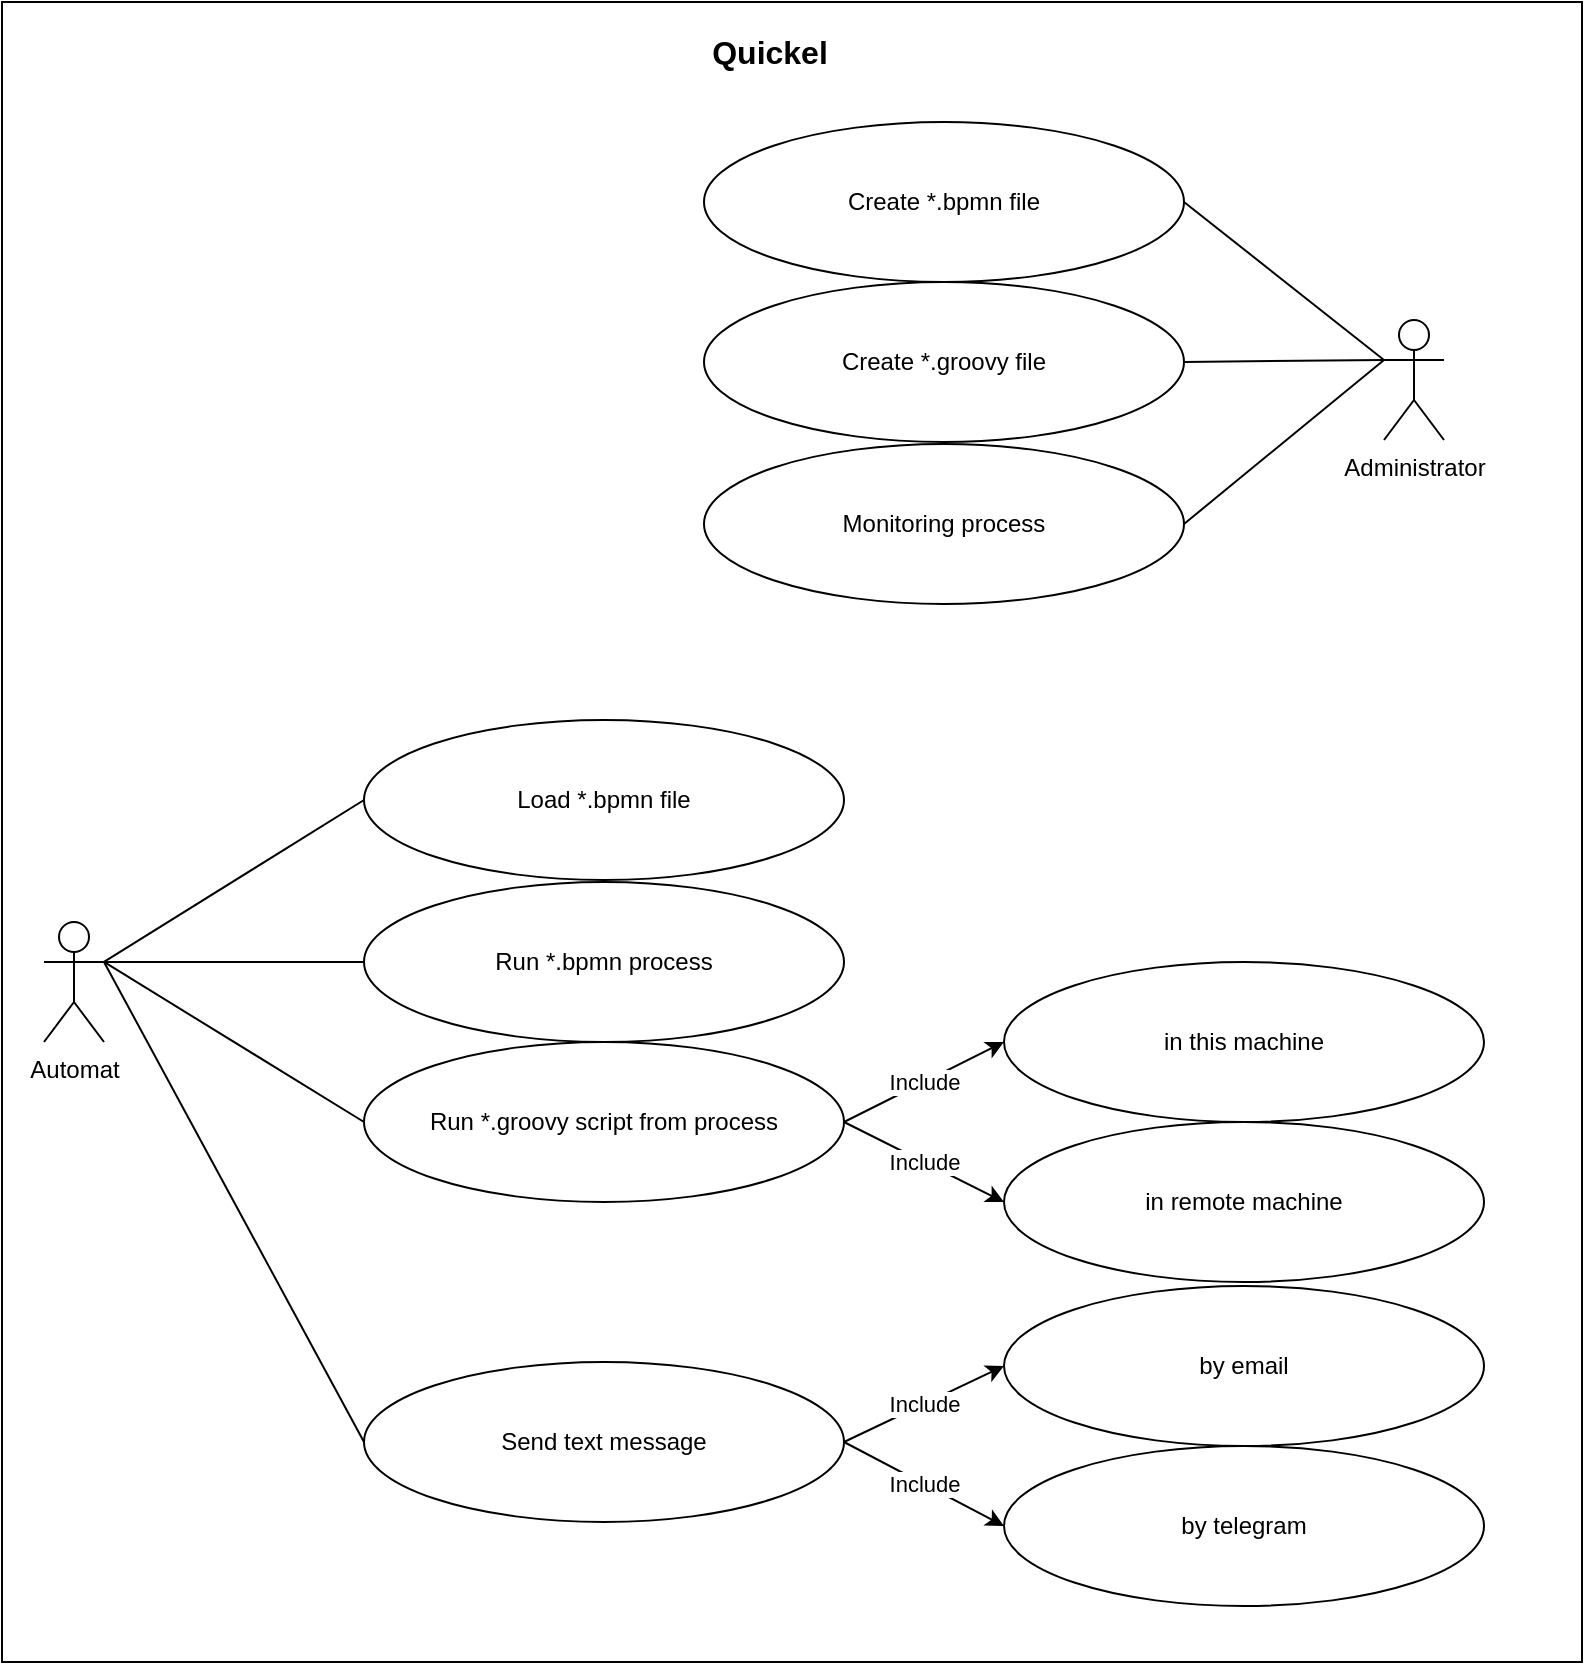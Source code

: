 <mxfile version="14.6.9" type="github">
  <diagram id="Ng2BqvU0paFUUojmLcuE" name="Page-1">
    <mxGraphModel dx="832" dy="1914" grid="1" gridSize="10" guides="1" tooltips="1" connect="1" arrows="1" fold="1" page="1" pageScale="1" pageWidth="827" pageHeight="1169" math="0" shadow="0">
      <root>
        <mxCell id="0" />
        <mxCell id="1" parent="0" />
        <mxCell id="fiTG0JwAD-tm_gVDzVSc-3" value="" style="rounded=0;whiteSpace=wrap;html=1;" vertex="1" parent="1">
          <mxGeometry x="19" y="-120" width="790" height="830" as="geometry" />
        </mxCell>
        <mxCell id="sRjlCFk46RuaAmub3R1Q-1" value="Automat" style="shape=umlActor;verticalLabelPosition=bottom;verticalAlign=top;html=1;outlineConnect=0;" parent="1" vertex="1">
          <mxGeometry x="40" y="340" width="30" height="60" as="geometry" />
        </mxCell>
        <mxCell id="sRjlCFk46RuaAmub3R1Q-2" value="Load *.bpmn file" style="ellipse;whiteSpace=wrap;html=1;" parent="1" vertex="1">
          <mxGeometry x="200" y="239" width="240" height="80" as="geometry" />
        </mxCell>
        <mxCell id="sRjlCFk46RuaAmub3R1Q-3" value="" style="endArrow=none;html=1;entryX=0;entryY=0.5;entryDx=0;entryDy=0;exitX=1;exitY=0.333;exitDx=0;exitDy=0;exitPerimeter=0;" parent="1" source="sRjlCFk46RuaAmub3R1Q-1" target="sRjlCFk46RuaAmub3R1Q-2" edge="1">
          <mxGeometry width="50" height="50" relative="1" as="geometry">
            <mxPoint x="390" y="410" as="sourcePoint" />
            <mxPoint x="440" y="360" as="targetPoint" />
          </mxGeometry>
        </mxCell>
        <mxCell id="sRjlCFk46RuaAmub3R1Q-5" value="Run *.bpmn process" style="ellipse;whiteSpace=wrap;html=1;" parent="1" vertex="1">
          <mxGeometry x="200" y="320" width="240" height="80" as="geometry" />
        </mxCell>
        <mxCell id="sRjlCFk46RuaAmub3R1Q-6" value="" style="endArrow=none;html=1;entryX=0;entryY=0.5;entryDx=0;entryDy=0;exitX=1;exitY=0.333;exitDx=0;exitDy=0;exitPerimeter=0;" parent="1" source="sRjlCFk46RuaAmub3R1Q-1" target="sRjlCFk46RuaAmub3R1Q-5" edge="1">
          <mxGeometry width="50" height="50" relative="1" as="geometry">
            <mxPoint x="70" y="360" as="sourcePoint" />
            <mxPoint x="200" y="430" as="targetPoint" />
          </mxGeometry>
        </mxCell>
        <mxCell id="sRjlCFk46RuaAmub3R1Q-7" value="Run *.groovy script from process" style="ellipse;whiteSpace=wrap;html=1;" parent="1" vertex="1">
          <mxGeometry x="200" y="400" width="240" height="80" as="geometry" />
        </mxCell>
        <mxCell id="sRjlCFk46RuaAmub3R1Q-8" value="" style="endArrow=none;html=1;entryX=0;entryY=0.5;entryDx=0;entryDy=0;exitX=1;exitY=0.333;exitDx=0;exitDy=0;exitPerimeter=0;" parent="1" source="sRjlCFk46RuaAmub3R1Q-1" target="sRjlCFk46RuaAmub3R1Q-7" edge="1">
          <mxGeometry width="50" height="50" relative="1" as="geometry">
            <mxPoint x="120" y="330" as="sourcePoint" />
            <mxPoint x="210" y="370" as="targetPoint" />
          </mxGeometry>
        </mxCell>
        <mxCell id="sRjlCFk46RuaAmub3R1Q-10" value="" style="endArrow=classic;html=1;exitX=1;exitY=0.5;exitDx=0;exitDy=0;entryX=0;entryY=0.5;entryDx=0;entryDy=0;" parent="1" source="sRjlCFk46RuaAmub3R1Q-7" target="sRjlCFk46RuaAmub3R1Q-12" edge="1">
          <mxGeometry relative="1" as="geometry">
            <mxPoint x="460" y="460" as="sourcePoint" />
            <mxPoint x="560" y="460" as="targetPoint" />
          </mxGeometry>
        </mxCell>
        <mxCell id="sRjlCFk46RuaAmub3R1Q-11" value="Include" style="edgeLabel;resizable=0;html=1;align=center;verticalAlign=middle;" parent="sRjlCFk46RuaAmub3R1Q-10" connectable="0" vertex="1">
          <mxGeometry relative="1" as="geometry" />
        </mxCell>
        <mxCell id="sRjlCFk46RuaAmub3R1Q-12" value="in this machine" style="ellipse;whiteSpace=wrap;html=1;" parent="1" vertex="1">
          <mxGeometry x="520" y="360" width="240" height="80" as="geometry" />
        </mxCell>
        <mxCell id="sRjlCFk46RuaAmub3R1Q-13" value="in remote machine" style="ellipse;whiteSpace=wrap;html=1;" parent="1" vertex="1">
          <mxGeometry x="520" y="440" width="240" height="80" as="geometry" />
        </mxCell>
        <mxCell id="sRjlCFk46RuaAmub3R1Q-17" value="" style="endArrow=classic;html=1;exitX=1;exitY=0.5;exitDx=0;exitDy=0;entryX=0;entryY=0.5;entryDx=0;entryDy=0;" parent="1" source="sRjlCFk46RuaAmub3R1Q-7" target="sRjlCFk46RuaAmub3R1Q-13" edge="1">
          <mxGeometry relative="1" as="geometry">
            <mxPoint x="440" y="610" as="sourcePoint" />
            <mxPoint x="520" y="570" as="targetPoint" />
          </mxGeometry>
        </mxCell>
        <mxCell id="sRjlCFk46RuaAmub3R1Q-18" value="Include" style="edgeLabel;resizable=0;html=1;align=center;verticalAlign=middle;" parent="sRjlCFk46RuaAmub3R1Q-17" connectable="0" vertex="1">
          <mxGeometry relative="1" as="geometry" />
        </mxCell>
        <mxCell id="sRjlCFk46RuaAmub3R1Q-20" value="Send text message" style="ellipse;whiteSpace=wrap;html=1;" parent="1" vertex="1">
          <mxGeometry x="200" y="560" width="240" height="80" as="geometry" />
        </mxCell>
        <mxCell id="sRjlCFk46RuaAmub3R1Q-21" value="" style="endArrow=none;html=1;entryX=0;entryY=0.5;entryDx=0;entryDy=0;exitX=1;exitY=0.333;exitDx=0;exitDy=0;exitPerimeter=0;" parent="1" source="sRjlCFk46RuaAmub3R1Q-1" target="sRjlCFk46RuaAmub3R1Q-20" edge="1">
          <mxGeometry width="50" height="50" relative="1" as="geometry">
            <mxPoint x="80" y="360" as="sourcePoint" />
            <mxPoint x="210" y="490" as="targetPoint" />
          </mxGeometry>
        </mxCell>
        <mxCell id="sRjlCFk46RuaAmub3R1Q-22" value="by email" style="ellipse;whiteSpace=wrap;html=1;" parent="1" vertex="1">
          <mxGeometry x="520" y="522" width="240" height="80" as="geometry" />
        </mxCell>
        <mxCell id="sRjlCFk46RuaAmub3R1Q-23" value="" style="endArrow=classic;html=1;exitX=1;exitY=0.5;exitDx=0;exitDy=0;entryX=0;entryY=0.5;entryDx=0;entryDy=0;" parent="1" source="sRjlCFk46RuaAmub3R1Q-20" target="sRjlCFk46RuaAmub3R1Q-22" edge="1">
          <mxGeometry relative="1" as="geometry">
            <mxPoint x="450" y="490" as="sourcePoint" />
            <mxPoint x="530" y="530" as="targetPoint" />
          </mxGeometry>
        </mxCell>
        <mxCell id="sRjlCFk46RuaAmub3R1Q-24" value="Include" style="edgeLabel;resizable=0;html=1;align=center;verticalAlign=middle;" parent="sRjlCFk46RuaAmub3R1Q-23" connectable="0" vertex="1">
          <mxGeometry relative="1" as="geometry" />
        </mxCell>
        <mxCell id="sRjlCFk46RuaAmub3R1Q-25" value="" style="endArrow=classic;html=1;exitX=1;exitY=0.5;exitDx=0;exitDy=0;entryX=0;entryY=0.5;entryDx=0;entryDy=0;" parent="1" source="sRjlCFk46RuaAmub3R1Q-20" target="sRjlCFk46RuaAmub3R1Q-27" edge="1">
          <mxGeometry relative="1" as="geometry">
            <mxPoint x="460" y="500" as="sourcePoint" />
            <mxPoint x="540" y="540" as="targetPoint" />
          </mxGeometry>
        </mxCell>
        <mxCell id="sRjlCFk46RuaAmub3R1Q-26" value="Include" style="edgeLabel;resizable=0;html=1;align=center;verticalAlign=middle;" parent="sRjlCFk46RuaAmub3R1Q-25" connectable="0" vertex="1">
          <mxGeometry relative="1" as="geometry" />
        </mxCell>
        <mxCell id="sRjlCFk46RuaAmub3R1Q-27" value="by telegram" style="ellipse;whiteSpace=wrap;html=1;" parent="1" vertex="1">
          <mxGeometry x="520" y="602" width="240" height="80" as="geometry" />
        </mxCell>
        <mxCell id="fiTG0JwAD-tm_gVDzVSc-4" value="&lt;font size=&quot;1&quot;&gt;&lt;b style=&quot;font-size: 16px&quot;&gt;Quickel&lt;/b&gt;&lt;/font&gt;" style="text;html=1;strokeColor=none;fillColor=none;align=center;verticalAlign=middle;whiteSpace=wrap;rounded=0;" vertex="1" parent="1">
          <mxGeometry x="383" y="-105" width="40" height="20" as="geometry" />
        </mxCell>
        <mxCell id="fiTG0JwAD-tm_gVDzVSc-5" value="Administrator" style="shape=umlActor;verticalLabelPosition=bottom;verticalAlign=top;html=1;outlineConnect=0;" vertex="1" parent="1">
          <mxGeometry x="710" y="39" width="30" height="60" as="geometry" />
        </mxCell>
        <mxCell id="fiTG0JwAD-tm_gVDzVSc-6" value="Create *.bpmn file" style="ellipse;whiteSpace=wrap;html=1;" vertex="1" parent="1">
          <mxGeometry x="370" y="-60" width="240" height="80" as="geometry" />
        </mxCell>
        <mxCell id="fiTG0JwAD-tm_gVDzVSc-7" value="" style="endArrow=none;html=1;exitX=0;exitY=0.333;exitDx=0;exitDy=0;exitPerimeter=0;entryX=1;entryY=0.5;entryDx=0;entryDy=0;" edge="1" parent="1" source="fiTG0JwAD-tm_gVDzVSc-5" target="fiTG0JwAD-tm_gVDzVSc-6">
          <mxGeometry width="50" height="50" relative="1" as="geometry">
            <mxPoint x="390" y="350" as="sourcePoint" />
            <mxPoint x="440" y="300" as="targetPoint" />
          </mxGeometry>
        </mxCell>
        <mxCell id="fiTG0JwAD-tm_gVDzVSc-8" value="Monitoring process" style="ellipse;whiteSpace=wrap;html=1;" vertex="1" parent="1">
          <mxGeometry x="370" y="101" width="240" height="80" as="geometry" />
        </mxCell>
        <mxCell id="fiTG0JwAD-tm_gVDzVSc-9" value="" style="endArrow=none;html=1;entryX=0;entryY=0.333;entryDx=0;entryDy=0;entryPerimeter=0;exitX=1;exitY=0.5;exitDx=0;exitDy=0;" edge="1" parent="1" source="fiTG0JwAD-tm_gVDzVSc-8" target="fiTG0JwAD-tm_gVDzVSc-5">
          <mxGeometry width="50" height="50" relative="1" as="geometry">
            <mxPoint x="390" y="350" as="sourcePoint" />
            <mxPoint x="440" y="300" as="targetPoint" />
          </mxGeometry>
        </mxCell>
        <mxCell id="fiTG0JwAD-tm_gVDzVSc-12" value="Create *.groovy file" style="ellipse;whiteSpace=wrap;html=1;" vertex="1" parent="1">
          <mxGeometry x="370" y="20" width="240" height="80" as="geometry" />
        </mxCell>
        <mxCell id="fiTG0JwAD-tm_gVDzVSc-13" value="" style="endArrow=none;html=1;entryX=1;entryY=0.5;entryDx=0;entryDy=0;exitX=0;exitY=0.333;exitDx=0;exitDy=0;exitPerimeter=0;" edge="1" parent="1" source="fiTG0JwAD-tm_gVDzVSc-5" target="fiTG0JwAD-tm_gVDzVSc-12">
          <mxGeometry width="50" height="50" relative="1" as="geometry">
            <mxPoint x="710" y="10" as="sourcePoint" />
            <mxPoint x="620" y="-10" as="targetPoint" />
          </mxGeometry>
        </mxCell>
      </root>
    </mxGraphModel>
  </diagram>
</mxfile>
